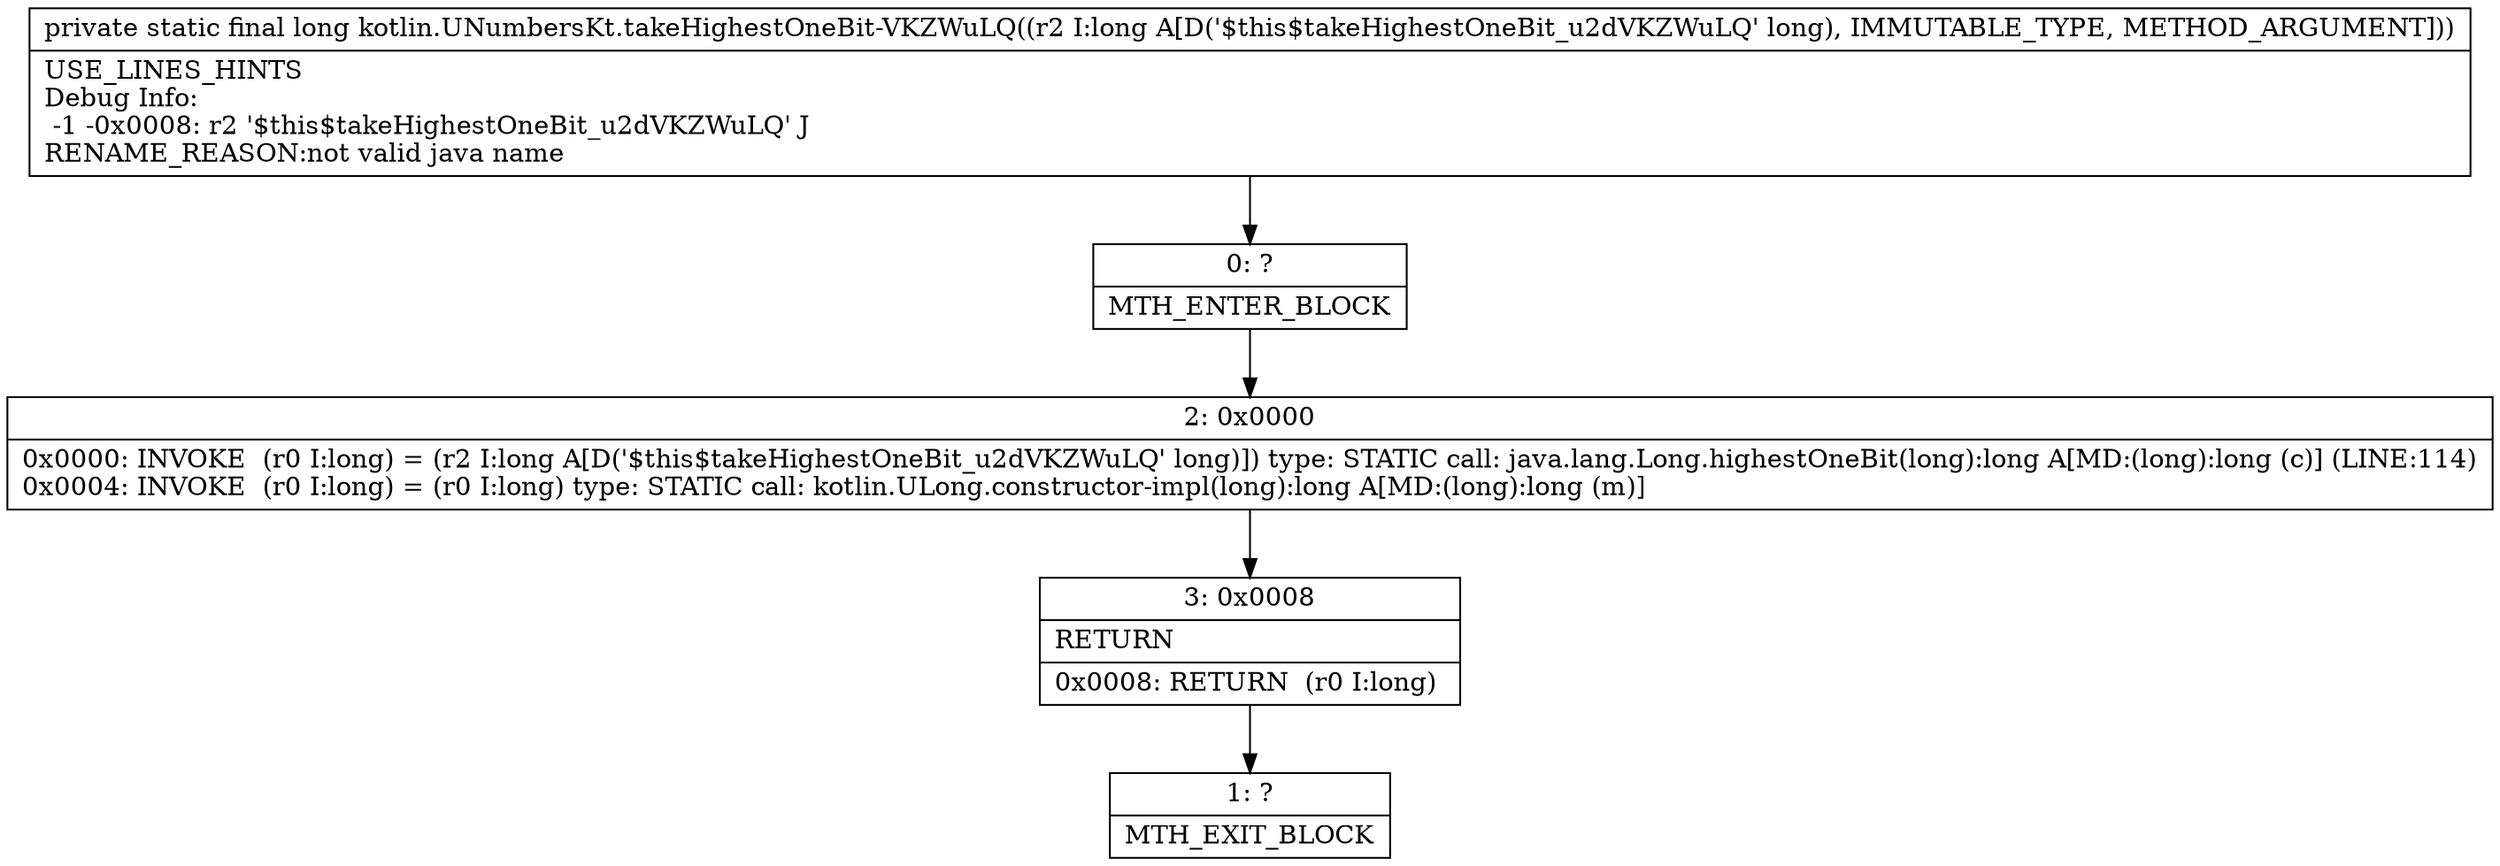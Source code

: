 digraph "CFG forkotlin.UNumbersKt.takeHighestOneBit\-VKZWuLQ(J)J" {
Node_0 [shape=record,label="{0\:\ ?|MTH_ENTER_BLOCK\l}"];
Node_2 [shape=record,label="{2\:\ 0x0000|0x0000: INVOKE  (r0 I:long) = (r2 I:long A[D('$this$takeHighestOneBit_u2dVKZWuLQ' long)]) type: STATIC call: java.lang.Long.highestOneBit(long):long A[MD:(long):long (c)] (LINE:114)\l0x0004: INVOKE  (r0 I:long) = (r0 I:long) type: STATIC call: kotlin.ULong.constructor\-impl(long):long A[MD:(long):long (m)]\l}"];
Node_3 [shape=record,label="{3\:\ 0x0008|RETURN\l|0x0008: RETURN  (r0 I:long) \l}"];
Node_1 [shape=record,label="{1\:\ ?|MTH_EXIT_BLOCK\l}"];
MethodNode[shape=record,label="{private static final long kotlin.UNumbersKt.takeHighestOneBit\-VKZWuLQ((r2 I:long A[D('$this$takeHighestOneBit_u2dVKZWuLQ' long), IMMUTABLE_TYPE, METHOD_ARGUMENT]))  | USE_LINES_HINTS\lDebug Info:\l  \-1 \-0x0008: r2 '$this$takeHighestOneBit_u2dVKZWuLQ' J\lRENAME_REASON:not valid java name\l}"];
MethodNode -> Node_0;Node_0 -> Node_2;
Node_2 -> Node_3;
Node_3 -> Node_1;
}


